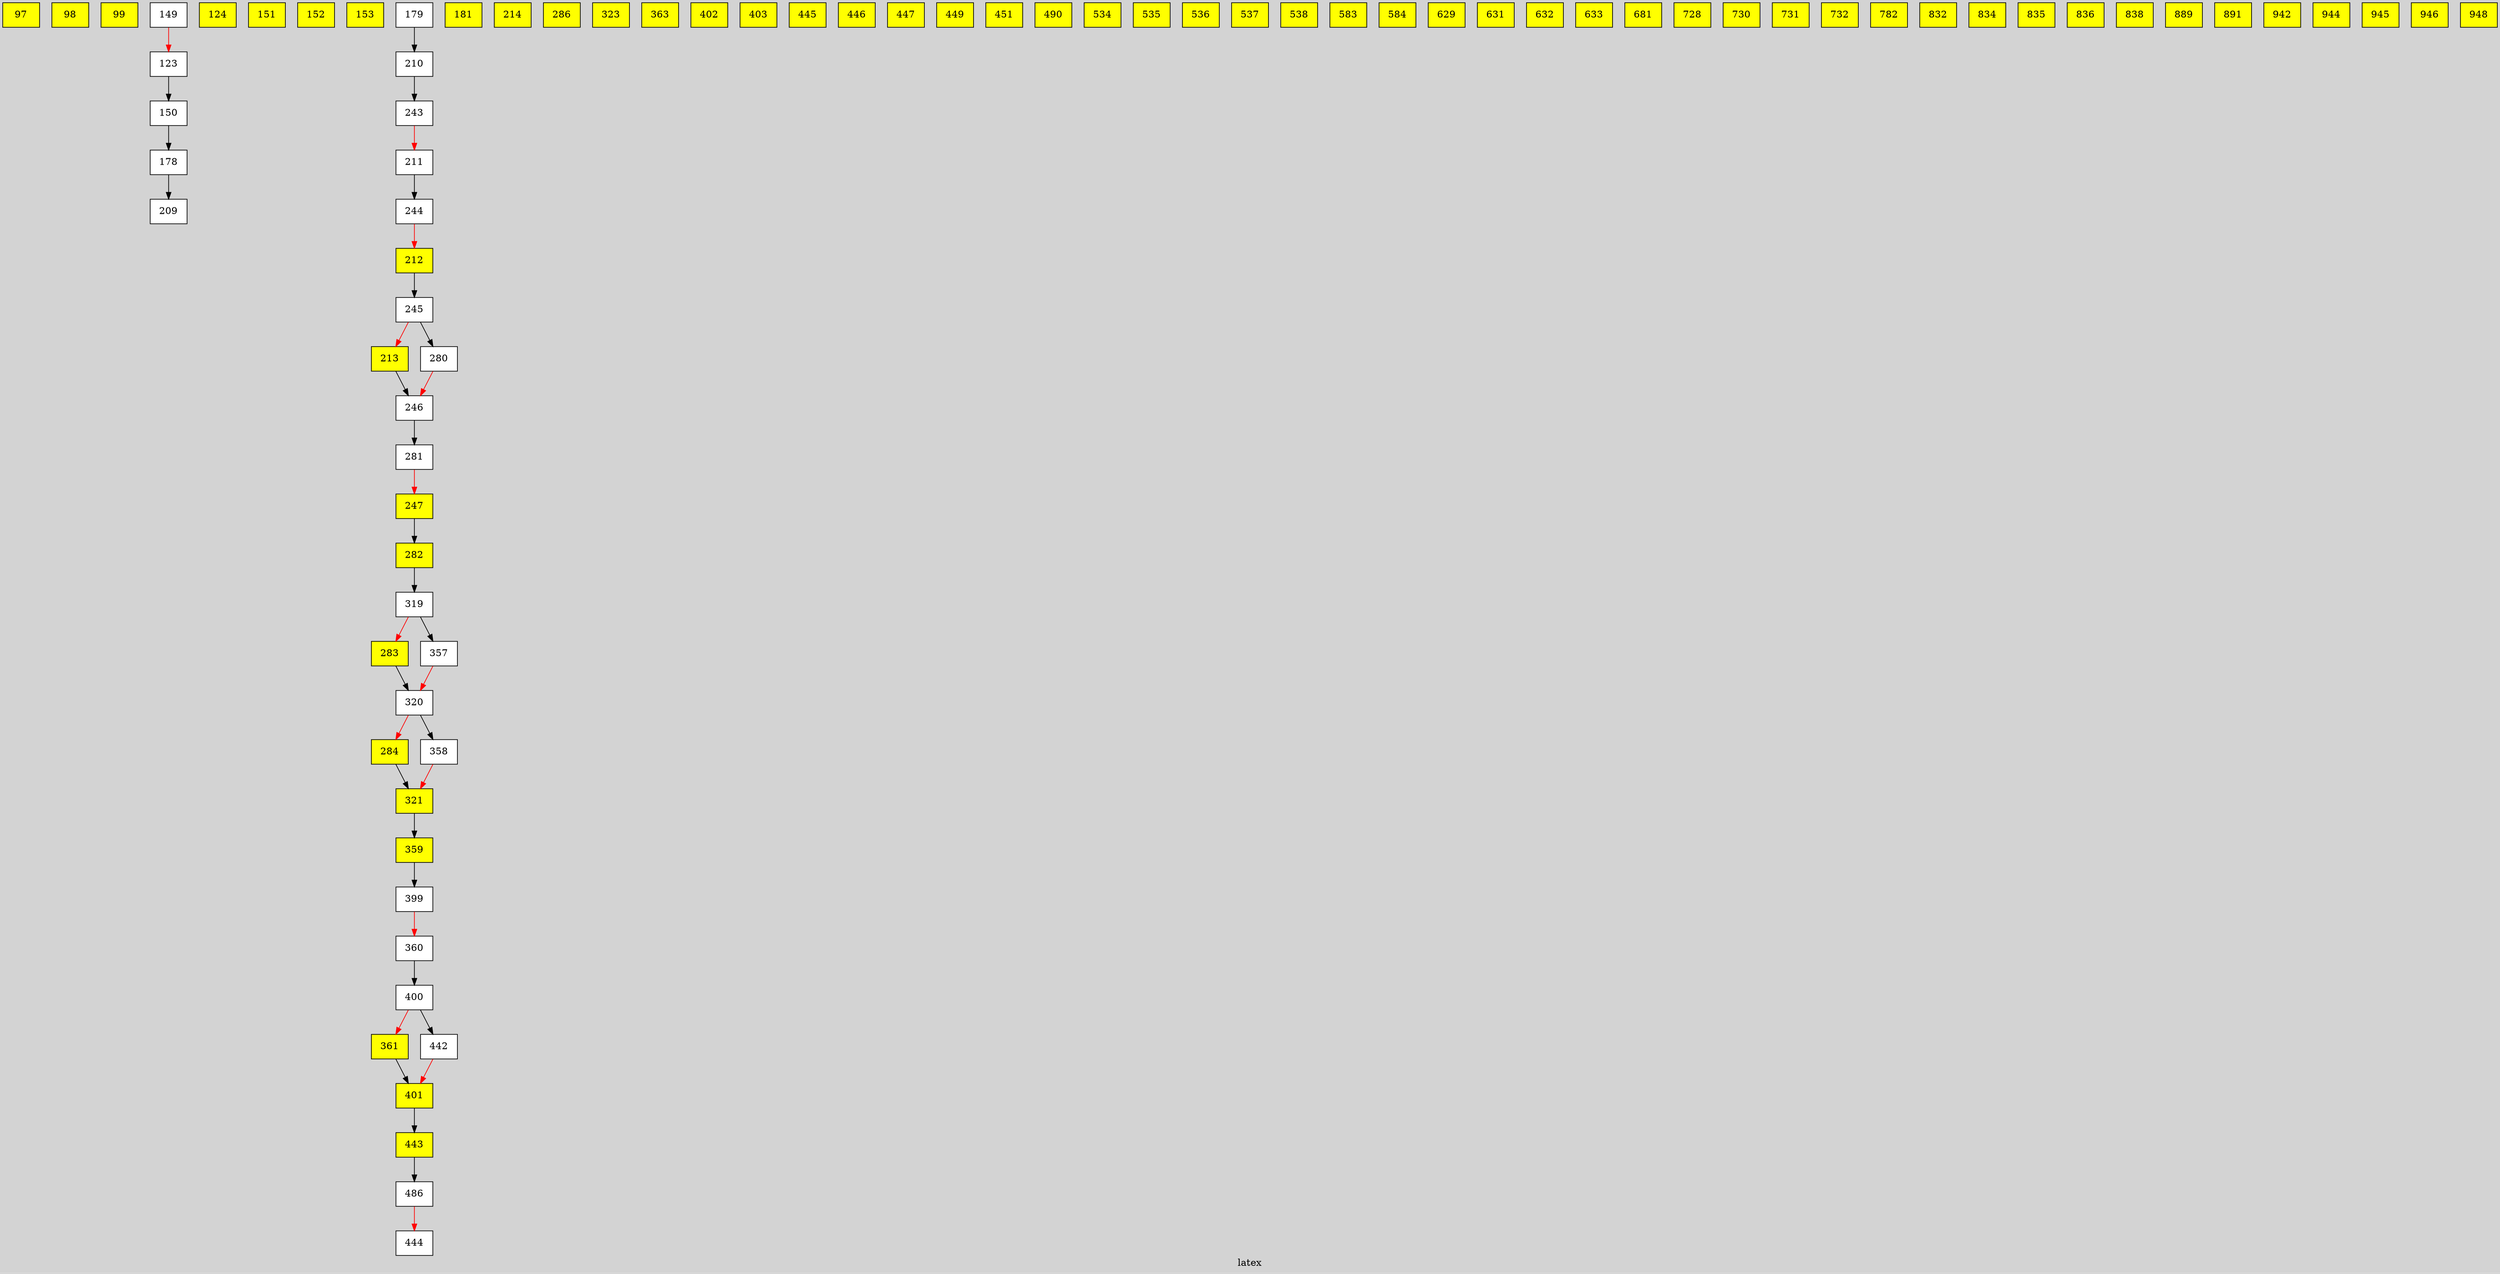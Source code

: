 digraph G {
graph [bgcolor=lightgrey]
node [shape=box]
label = "latex";
texlbl = "\huge{$time(s) = 42.049              \ \ \ \ T_9 = 0.3              \ \ \ \ \rho(g/cc) = 1000              \ \ \ \ {\mathrm{flow}_{max}} = 0.000209801$}";
97 [texlbl="\huge{$^{20}\mathrm{Ne}$}"             pos="750,750!",             style=filled, fillcolor="yellow"             ]
;
98 [texlbl="\huge{$^{21}\mathrm{Ne}$}"             pos="825,750!",             style=filled, fillcolor="yellow"             ]
;
99 [texlbl="\huge{$^{22}\mathrm{Ne}$}"             pos="900,750!",             style=filled, fillcolor="yellow"             ]
;
123 [texlbl="\huge{$^{22}\mathrm{Na}$}"             pos="825,825!",             style=filled, fillcolor="white"             ]
;
124 [texlbl="\huge{$^{23}\mathrm{Na}$}"             pos="900,825!",             style=filled, fillcolor="yellow"             ]
;
149 [texlbl="\huge{$^{22}\mathrm{Mg}$}"             pos="750,900!",             style=filled, fillcolor="white"             ]
;
150 [texlbl="\huge{$^{23}\mathrm{Mg}$}"             pos="825,900!",             style=filled, fillcolor="white"             ]
;
151 [texlbl="\huge{$^{24}\mathrm{Mg}$}"             pos="900,900!",             style=filled, fillcolor="yellow"             ]
;
152 [texlbl="\huge{$^{25}\mathrm{Mg}$}"             pos="975,900!",             style=filled, fillcolor="yellow"             ]
;
153 [texlbl="\huge{$^{26}\mathrm{Mg}$}"             pos="1050,900!",             style=filled, fillcolor="yellow"             ]
;
178 [texlbl="\huge{$^{24}\mathrm{Al}$}"             pos="825,975!",             style=filled, fillcolor="white"             ]
;
179 [texlbl="\huge{$^{25}\mathrm{Al}$}"             pos="900,975!",             style=filled, fillcolor="white"             ]
;
181 [texlbl="\huge{$^{27}\mathrm{Al}$}"             pos="1050,975!",             style=filled, fillcolor="yellow"             ]
;
209 [texlbl="\huge{$^{25}\mathrm{Si}$}"             pos="825,1050!",             style=filled, fillcolor="white"             ]
;
210 [texlbl="\huge{$^{26}\mathrm{Si}$}"             pos="900,1050!",             style=filled, fillcolor="white"             ]
;
211 [texlbl="\huge{$^{27}\mathrm{Si}$}"             pos="975,1050!",             style=filled, fillcolor="white"             ]
;
212 [texlbl="\huge{$^{28}\mathrm{Si}$}"             pos="1050,1050!",             style=filled, fillcolor="yellow"             ]
;
213 [texlbl="\huge{$^{29}\mathrm{Si}$}"             pos="1125,1050!",             style=filled, fillcolor="yellow"             ]
;
214 [texlbl="\huge{$^{30}\mathrm{Si}$}"             pos="1200,1050!",             style=filled, fillcolor="yellow"             ]
;
243 [texlbl="\huge{$^{27}\mathrm{P}$}"             pos="900,1125!",             style=filled, fillcolor="white"             ]
;
244 [texlbl="\huge{$^{28}\mathrm{P}$}"             pos="975,1125!",             style=filled, fillcolor="white"             ]
;
245 [texlbl="\huge{$^{29}\mathrm{P}$}"             pos="1050,1125!",             style=filled, fillcolor="white"             ]
;
246 [texlbl="\huge{$^{30}\mathrm{P}$}"             pos="1125,1125!",             style=filled, fillcolor="white"             ]
;
247 [texlbl="\huge{$^{31}\mathrm{P}$}"             pos="1200,1125!",             style=filled, fillcolor="yellow"             ]
;
280 [texlbl="\huge{$^{30}\mathrm{S}$}"             pos="1050,1200!",             style=filled, fillcolor="white"             ]
;
281 [texlbl="\huge{$^{31}\mathrm{S}$}"             pos="1125,1200!",             style=filled, fillcolor="white"             ]
;
282 [texlbl="\huge{$^{32}\mathrm{S}$}"             pos="1200,1200!",             style=filled, fillcolor="yellow"             ]
;
283 [texlbl="\huge{$^{33}\mathrm{S}$}"             pos="1275,1200!",             style=filled, fillcolor="yellow"             ]
;
284 [texlbl="\huge{$^{34}\mathrm{S}$}"             pos="1350,1200!",             style=filled, fillcolor="yellow"             ]
;
286 [texlbl="\huge{$^{36}\mathrm{S}$}"             pos="1500,1200!",             style=filled, fillcolor="yellow"             ]
;
319 [texlbl="\huge{$^{33}\mathrm{Cl}$}"             pos="1200,1275!",             style=filled, fillcolor="white"             ]
;
320 [texlbl="\huge{$^{34}\mathrm{Cl}$}"             pos="1275,1275!",             style=filled, fillcolor="white"             ]
;
321 [texlbl="\huge{$^{35}\mathrm{Cl}$}"             pos="1350,1275!",             style=filled, fillcolor="yellow"             ]
;
323 [texlbl="\huge{$^{37}\mathrm{Cl}$}"             pos="1500,1275!",             style=filled, fillcolor="yellow"             ]
;
357 [texlbl="\huge{$^{34}\mathrm{Ar}$}"             pos="1200,1350!",             style=filled, fillcolor="white"             ]
;
358 [texlbl="\huge{$^{35}\mathrm{Ar}$}"             pos="1275,1350!",             style=filled, fillcolor="white"             ]
;
359 [texlbl="\huge{$^{36}\mathrm{Ar}$}"             pos="1350,1350!",             style=filled, fillcolor="yellow"             ]
;
360 [texlbl="\huge{$^{37}\mathrm{Ar}$}"             pos="1425,1350!",             style=filled, fillcolor="white"             ]
;
361 [texlbl="\huge{$^{38}\mathrm{Ar}$}"             pos="1500,1350!",             style=filled, fillcolor="yellow"             ]
;
363 [texlbl="\huge{$^{40}\mathrm{Ar}$}"             pos="1650,1350!",             style=filled, fillcolor="yellow"             ]
;
399 [texlbl="\huge{$^{37}\mathrm{K}$}"             pos="1350,1425!",             style=filled, fillcolor="white"             ]
;
400 [texlbl="\huge{$^{38}\mathrm{K}$}"             pos="1425,1425!",             style=filled, fillcolor="white"             ]
;
401 [texlbl="\huge{$^{39}\mathrm{K}$}"             pos="1500,1425!",             style=filled, fillcolor="yellow"             ]
;
402 [texlbl="\huge{$^{40}\mathrm{K}$}"             pos="1575,1425!",             style=filled, fillcolor="yellow"             ]
;
403 [texlbl="\huge{$^{41}\mathrm{K}$}"             pos="1650,1425!",             style=filled, fillcolor="yellow"             ]
;
442 [texlbl="\huge{$^{39}\mathrm{Ca}$}"             pos="1425,1500!",             style=filled, fillcolor="white"             ]
;
443 [texlbl="\huge{$^{40}\mathrm{Ca}$}"             pos="1500,1500!",             style=filled, fillcolor="yellow"             ]
;
444 [texlbl="\huge{$^{41}\mathrm{Ca}$}"             pos="1575,1500!",             style=filled, fillcolor="white"             ]
;
445 [texlbl="\huge{$^{42}\mathrm{Ca}$}"             pos="1650,1500!",             style=filled, fillcolor="yellow"             ]
;
446 [texlbl="\huge{$^{43}\mathrm{Ca}$}"             pos="1725,1500!",             style=filled, fillcolor="yellow"             ]
;
447 [texlbl="\huge{$^{44}\mathrm{Ca}$}"             pos="1800,1500!",             style=filled, fillcolor="yellow"             ]
;
449 [texlbl="\huge{$^{46}\mathrm{Ca}$}"             pos="1950,1500!",             style=filled, fillcolor="yellow"             ]
;
451 [texlbl="\huge{$^{48}\mathrm{Ca}$}"             pos="2100,1500!",             style=filled, fillcolor="yellow"             ]
;
486 [texlbl="\huge{$^{41}\mathrm{Sc}$}"             pos="1500,1575!",             style=filled, fillcolor="white"             ]
;
490 [texlbl="\huge{$^{45}\mathrm{Sc}$}"             pos="1800,1575!",             style=filled, fillcolor="yellow"             ]
;
534 [texlbl="\huge{$^{46}\mathrm{Ti}$}"             pos="1800,1650!",             style=filled, fillcolor="yellow"             ]
;
535 [texlbl="\huge{$^{47}\mathrm{Ti}$}"             pos="1875,1650!",             style=filled, fillcolor="yellow"             ]
;
536 [texlbl="\huge{$^{48}\mathrm{Ti}$}"             pos="1950,1650!",             style=filled, fillcolor="yellow"             ]
;
537 [texlbl="\huge{$^{49}\mathrm{Ti}$}"             pos="2025,1650!",             style=filled, fillcolor="yellow"             ]
;
538 [texlbl="\huge{$^{50}\mathrm{Ti}$}"             pos="2100,1650!",             style=filled, fillcolor="yellow"             ]
;
583 [texlbl="\huge{$^{50}\mathrm{V}$}"             pos="2025,1725!",             style=filled, fillcolor="yellow"             ]
;
584 [texlbl="\huge{$^{51}\mathrm{V}$}"             pos="2100,1725!",             style=filled, fillcolor="yellow"             ]
;
629 [texlbl="\huge{$^{50}\mathrm{Cr}$}"             pos="1950,1800!",             style=filled, fillcolor="yellow"             ]
;
631 [texlbl="\huge{$^{52}\mathrm{Cr}$}"             pos="2100,1800!",             style=filled, fillcolor="yellow"             ]
;
632 [texlbl="\huge{$^{53}\mathrm{Cr}$}"             pos="2175,1800!",             style=filled, fillcolor="yellow"             ]
;
633 [texlbl="\huge{$^{54}\mathrm{Cr}$}"             pos="2250,1800!",             style=filled, fillcolor="yellow"             ]
;
681 [texlbl="\huge{$^{55}\mathrm{Mn}$}"             pos="2250,1875!",             style=filled, fillcolor="yellow"             ]
;
728 [texlbl="\huge{$^{54}\mathrm{Fe}$}"             pos="2100,1950!",             style=filled, fillcolor="yellow"             ]
;
730 [texlbl="\huge{$^{56}\mathrm{Fe}$}"             pos="2250,1950!",             style=filled, fillcolor="yellow"             ]
;
731 [texlbl="\huge{$^{57}\mathrm{Fe}$}"             pos="2325,1950!",             style=filled, fillcolor="yellow"             ]
;
732 [texlbl="\huge{$^{58}\mathrm{Fe}$}"             pos="2400,1950!",             style=filled, fillcolor="yellow"             ]
;
782 [texlbl="\huge{$^{59}\mathrm{Co}$}"             pos="2400,2025!",             style=filled, fillcolor="yellow"             ]
;
832 [texlbl="\huge{$^{58}\mathrm{Ni}$}"             pos="2250,2100!",             style=filled, fillcolor="yellow"             ]
;
834 [texlbl="\huge{$^{60}\mathrm{Ni}$}"             pos="2400,2100!",             style=filled, fillcolor="yellow"             ]
;
835 [texlbl="\huge{$^{61}\mathrm{Ni}$}"             pos="2475,2100!",             style=filled, fillcolor="yellow"             ]
;
836 [texlbl="\huge{$^{62}\mathrm{Ni}$}"             pos="2550,2100!",             style=filled, fillcolor="yellow"             ]
;
838 [texlbl="\huge{$^{64}\mathrm{Ni}$}"             pos="2700,2100!",             style=filled, fillcolor="yellow"             ]
;
889 [texlbl="\huge{$^{63}\mathrm{Cu}$}"             pos="2550,2175!",             style=filled, fillcolor="yellow"             ]
;
891 [texlbl="\huge{$^{65}\mathrm{Cu}$}"             pos="2700,2175!",             style=filled, fillcolor="yellow"             ]
;
942 [texlbl="\huge{$^{64}\mathrm{Zn}$}"             pos="2550,2250!",             style=filled, fillcolor="yellow"             ]
;
944 [texlbl="\huge{$^{66}\mathrm{Zn}$}"             pos="2700,2250!",             style=filled, fillcolor="yellow"             ]
;
945 [texlbl="\huge{$^{67}\mathrm{Zn}$}"             pos="2775,2250!",             style=filled, fillcolor="yellow"             ]
;
946 [texlbl="\huge{$^{68}\mathrm{Zn}$}"             pos="2850,2250!",             style=filled, fillcolor="yellow"             ]
;
948 [texlbl="\huge{$^{70}\mathrm{Zn}$}"             pos="3000,2250!",             style=filled, fillcolor="yellow"             ]
;
357->320 [style="line width = 0.0438pt, solid" color = "red"]
;
358->321 [style="line width = 0.0681pt, solid" color = "red"]
;
442->401 [style="line width = 1.1158pt, solid" color = "red"]
;
319->283 [style="line width = 0.0800pt, solid" color = "red"]
;
320->284 [style="line width = 0.0540pt, solid" color = "red"]
;
178->209 [style="line width = 0.0110pt, solid" color = "black"]
;
179->210 [style="line width = 0.0173pt, solid" color = "black"]
;
359->399 [style="line width = 0.1277pt, solid" color = "black"]
;
360->400 [style="line width = 0.3794pt, solid" color = "black"]
;
361->401 [style="line width = 0.1457pt, solid" color = "black"]
;
443->486 [style="line width = 0.0170pt, solid" color = "black"]
;
319->357 [style="line width = 0.0432pt, solid" color = "black"]
;
320->358 [style="line width = 0.0724pt, solid" color = "black"]
;
321->359 [style="line width = 0.1211pt, solid" color = "black"]
;
400->442 [style="line width = 1.0750pt, solid" color = "black"]
;
401->443 [style="line width = 10.0000pt, solid" color = "black"]
;
150->178 [style="line width = 0.0134pt, solid" color = "black"]
;
123->150 [style="line width = 0.0107pt, solid" color = "black"]
;
245->280 [style="line width = 0.0228pt, solid" color = "black"]
;
246->281 [style="line width = 0.0458pt, solid" color = "black"]
;
247->282 [style="line width = 0.0582pt, solid" color = "black"]
;
282->319 [style="line width = 0.1194pt, solid" color = "black"]
;
283->320 [style="line width = 0.0814pt, solid" color = "black"]
;
284->321 [style="line width = 0.0543pt, solid" color = "black"]
;
210->243 [style="line width = 0.0169pt, solid" color = "black"]
;
211->244 [style="line width = 0.0183pt, solid" color = "black"]
;
212->245 [style="line width = 0.0266pt, solid" color = "black"]
;
213->246 [style="line width = 0.0154pt, solid" color = "black"]
;
399->360 [style="line width = 0.1231pt, solid" color = "red"]
;
400->361 [style="line width = 0.0367pt, solid" color = "red"]
;
149->123 [style="line width = 0.0107pt, solid" color = "red"]
;
243->211 [style="line width = 0.0175pt, solid" color = "red"]
;
244->212 [style="line width = 0.0121pt, solid" color = "red"]
;
245->213 [style="line width = 0.0154pt, solid" color = "red"]
;
280->246 [style="line width = 0.0263pt, solid" color = "red"]
;
281->247 [style="line width = 0.0654pt, solid" color = "red"]
;
486->444 [style="line width = 0.0167pt, solid" color = "red"]
;
}
